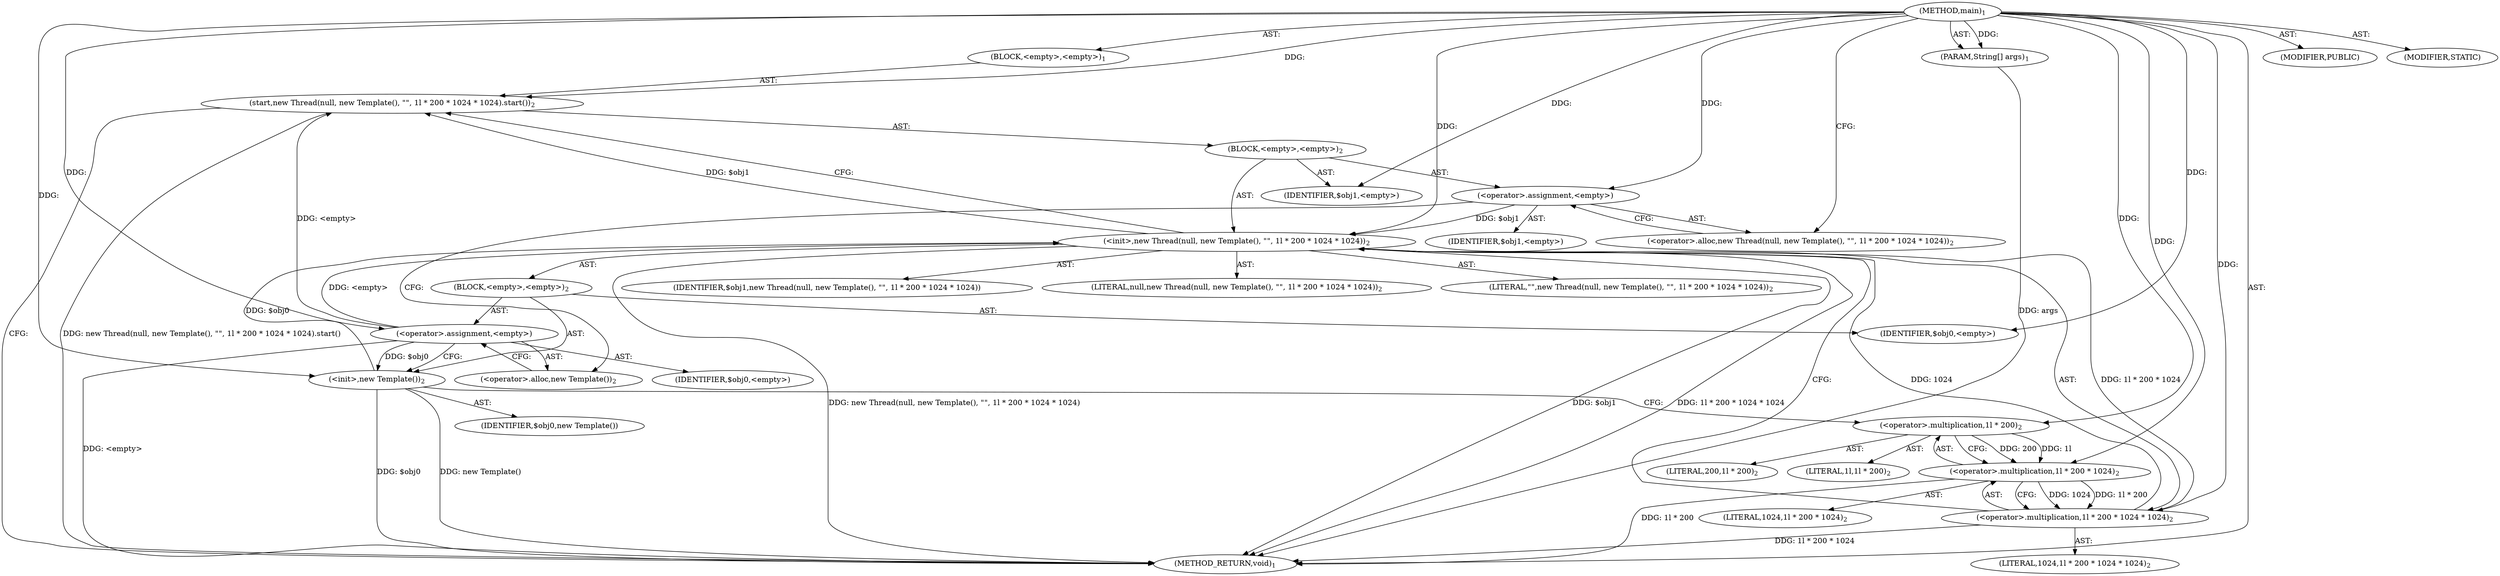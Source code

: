 digraph "main" {  
"17" [label = <(METHOD,main)<SUB>1</SUB>> ]
"18" [label = <(PARAM,String[] args)<SUB>1</SUB>> ]
"19" [label = <(BLOCK,&lt;empty&gt;,&lt;empty&gt;)<SUB>1</SUB>> ]
"20" [label = <(start,new Thread(null, new Template(), &quot;&quot;, 1l * 200 * 1024 * 1024).start())<SUB>2</SUB>> ]
"21" [label = <(BLOCK,&lt;empty&gt;,&lt;empty&gt;)<SUB>2</SUB>> ]
"22" [label = <(&lt;operator&gt;.assignment,&lt;empty&gt;)> ]
"23" [label = <(IDENTIFIER,$obj1,&lt;empty&gt;)> ]
"24" [label = <(&lt;operator&gt;.alloc,new Thread(null, new Template(), &quot;&quot;, 1l * 200 * 1024 * 1024))<SUB>2</SUB>> ]
"25" [label = <(&lt;init&gt;,new Thread(null, new Template(), &quot;&quot;, 1l * 200 * 1024 * 1024))<SUB>2</SUB>> ]
"26" [label = <(IDENTIFIER,$obj1,new Thread(null, new Template(), &quot;&quot;, 1l * 200 * 1024 * 1024))> ]
"27" [label = <(LITERAL,null,new Thread(null, new Template(), &quot;&quot;, 1l * 200 * 1024 * 1024))<SUB>2</SUB>> ]
"28" [label = <(BLOCK,&lt;empty&gt;,&lt;empty&gt;)<SUB>2</SUB>> ]
"29" [label = <(&lt;operator&gt;.assignment,&lt;empty&gt;)> ]
"30" [label = <(IDENTIFIER,$obj0,&lt;empty&gt;)> ]
"31" [label = <(&lt;operator&gt;.alloc,new Template())<SUB>2</SUB>> ]
"32" [label = <(&lt;init&gt;,new Template())<SUB>2</SUB>> ]
"33" [label = <(IDENTIFIER,$obj0,new Template())> ]
"34" [label = <(IDENTIFIER,$obj0,&lt;empty&gt;)> ]
"35" [label = <(LITERAL,&quot;&quot;,new Thread(null, new Template(), &quot;&quot;, 1l * 200 * 1024 * 1024))<SUB>2</SUB>> ]
"36" [label = <(&lt;operator&gt;.multiplication,1l * 200 * 1024 * 1024)<SUB>2</SUB>> ]
"37" [label = <(&lt;operator&gt;.multiplication,1l * 200 * 1024)<SUB>2</SUB>> ]
"38" [label = <(&lt;operator&gt;.multiplication,1l * 200)<SUB>2</SUB>> ]
"39" [label = <(LITERAL,1l,1l * 200)<SUB>2</SUB>> ]
"40" [label = <(LITERAL,200,1l * 200)<SUB>2</SUB>> ]
"41" [label = <(LITERAL,1024,1l * 200 * 1024)<SUB>2</SUB>> ]
"42" [label = <(LITERAL,1024,1l * 200 * 1024 * 1024)<SUB>2</SUB>> ]
"43" [label = <(IDENTIFIER,$obj1,&lt;empty&gt;)> ]
"44" [label = <(MODIFIER,PUBLIC)> ]
"45" [label = <(MODIFIER,STATIC)> ]
"46" [label = <(METHOD_RETURN,void)<SUB>1</SUB>> ]
  "17" -> "18"  [ label = "AST: "] 
  "17" -> "19"  [ label = "AST: "] 
  "17" -> "44"  [ label = "AST: "] 
  "17" -> "45"  [ label = "AST: "] 
  "17" -> "46"  [ label = "AST: "] 
  "19" -> "20"  [ label = "AST: "] 
  "20" -> "21"  [ label = "AST: "] 
  "21" -> "22"  [ label = "AST: "] 
  "21" -> "25"  [ label = "AST: "] 
  "21" -> "43"  [ label = "AST: "] 
  "22" -> "23"  [ label = "AST: "] 
  "22" -> "24"  [ label = "AST: "] 
  "25" -> "26"  [ label = "AST: "] 
  "25" -> "27"  [ label = "AST: "] 
  "25" -> "28"  [ label = "AST: "] 
  "25" -> "35"  [ label = "AST: "] 
  "25" -> "36"  [ label = "AST: "] 
  "28" -> "29"  [ label = "AST: "] 
  "28" -> "32"  [ label = "AST: "] 
  "28" -> "34"  [ label = "AST: "] 
  "29" -> "30"  [ label = "AST: "] 
  "29" -> "31"  [ label = "AST: "] 
  "32" -> "33"  [ label = "AST: "] 
  "36" -> "37"  [ label = "AST: "] 
  "36" -> "42"  [ label = "AST: "] 
  "37" -> "38"  [ label = "AST: "] 
  "37" -> "41"  [ label = "AST: "] 
  "38" -> "39"  [ label = "AST: "] 
  "38" -> "40"  [ label = "AST: "] 
  "20" -> "46"  [ label = "CFG: "] 
  "22" -> "31"  [ label = "CFG: "] 
  "25" -> "20"  [ label = "CFG: "] 
  "24" -> "22"  [ label = "CFG: "] 
  "36" -> "25"  [ label = "CFG: "] 
  "29" -> "32"  [ label = "CFG: "] 
  "32" -> "38"  [ label = "CFG: "] 
  "37" -> "36"  [ label = "CFG: "] 
  "31" -> "29"  [ label = "CFG: "] 
  "38" -> "37"  [ label = "CFG: "] 
  "17" -> "24"  [ label = "CFG: "] 
  "18" -> "46"  [ label = "DDG: args"] 
  "25" -> "46"  [ label = "DDG: $obj1"] 
  "29" -> "46"  [ label = "DDG: &lt;empty&gt;"] 
  "32" -> "46"  [ label = "DDG: $obj0"] 
  "32" -> "46"  [ label = "DDG: new Template()"] 
  "37" -> "46"  [ label = "DDG: 1l * 200"] 
  "36" -> "46"  [ label = "DDG: 1l * 200 * 1024"] 
  "25" -> "46"  [ label = "DDG: 1l * 200 * 1024 * 1024"] 
  "25" -> "46"  [ label = "DDG: new Thread(null, new Template(), &quot;&quot;, 1l * 200 * 1024 * 1024)"] 
  "20" -> "46"  [ label = "DDG: new Thread(null, new Template(), &quot;&quot;, 1l * 200 * 1024 * 1024).start()"] 
  "17" -> "18"  [ label = "DDG: "] 
  "29" -> "20"  [ label = "DDG: &lt;empty&gt;"] 
  "25" -> "20"  [ label = "DDG: $obj1"] 
  "17" -> "20"  [ label = "DDG: "] 
  "17" -> "22"  [ label = "DDG: "] 
  "17" -> "43"  [ label = "DDG: "] 
  "22" -> "25"  [ label = "DDG: $obj1"] 
  "17" -> "25"  [ label = "DDG: "] 
  "29" -> "25"  [ label = "DDG: &lt;empty&gt;"] 
  "32" -> "25"  [ label = "DDG: $obj0"] 
  "36" -> "25"  [ label = "DDG: 1l * 200 * 1024"] 
  "36" -> "25"  [ label = "DDG: 1024"] 
  "17" -> "29"  [ label = "DDG: "] 
  "17" -> "34"  [ label = "DDG: "] 
  "37" -> "36"  [ label = "DDG: 1l * 200"] 
  "37" -> "36"  [ label = "DDG: 1024"] 
  "17" -> "36"  [ label = "DDG: "] 
  "29" -> "32"  [ label = "DDG: $obj0"] 
  "17" -> "32"  [ label = "DDG: "] 
  "38" -> "37"  [ label = "DDG: 1l"] 
  "38" -> "37"  [ label = "DDG: 200"] 
  "17" -> "37"  [ label = "DDG: "] 
  "17" -> "38"  [ label = "DDG: "] 
}
